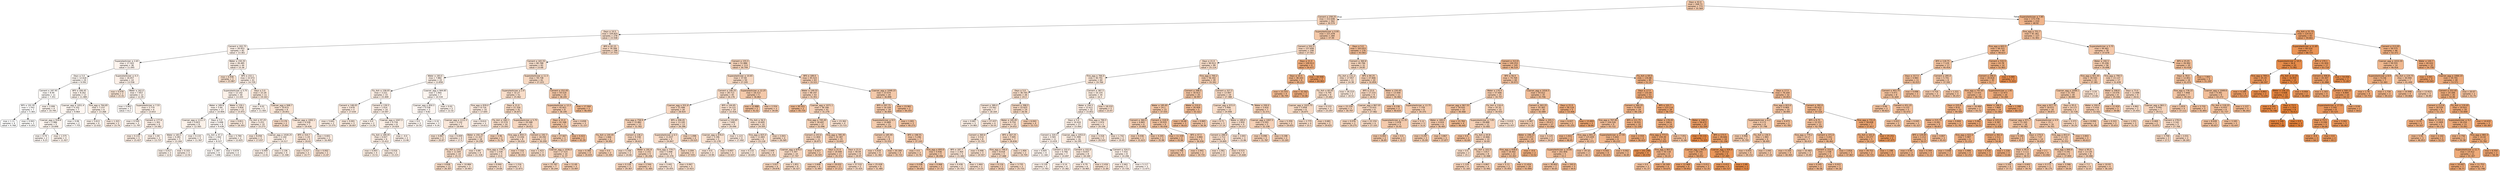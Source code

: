 digraph Tree {
node [shape=box, style="filled, rounded", color="black", fontname=helvetica] ;
edge [fontname=helvetica] ;
0 [label=<Days &le; 42.0<br/>mse = 268.73<br/>samples = 772<br/>value = 35.564>, fillcolor="#f4cbad"] ;
1 [label=<Cement &le; 258.25<br/>mse = 212.646<br/>samples = 562<br/>value = 30.574>, fillcolor="#f6d3ba"] ;
0 -> 1 [labeldistance=2.5, labelangle=45, headlabel="True"] ;
2 [label=<Days &le; 10.5<br/>mse = 104.825<br/>samples = 278<br/>value = 23.508>, fillcolor="#f8dfcd"] ;
1 -> 2 ;
3 [label=<Cement &le; 202.75<br/>mse = 26.953<br/>samples = 82<br/>value = 13.361>, fillcolor="#fcf0e8"] ;
2 -> 3 ;
4 [label=<Superplasticizer &le; 2.65<br/>mse = 17.503<br/>samples = 38<br/>value = 11.045>, fillcolor="#fdf4ee"] ;
3 -> 4 ;
5 [label=<Days &le; 5.0<br/>mse = 12.618<br/>samples = 24<br/>value = 9.592>, fillcolor="#fdf7f2"] ;
4 -> 5 ;
6 [label=<Cement &le; 187.95<br/>mse = 8.49<br/>samples = 11<br/>value = 7.351>, fillcolor="#fefbf8"] ;
5 -> 6 ;
7 [label=<BFS &le; 191.95<br/>mse = 1.543<br/>samples = 7<br/>value = 5.383>, fillcolor="#fffefd"] ;
6 -> 7 ;
8 [label=<mse = 1.11<br/>samples = 4<br/>value = 4.768>, fillcolor="#ffffff"] ;
7 -> 8 ;
9 [label=<mse = 0.943<br/>samples = 3<br/>value = 6.203>, fillcolor="#fefdfb"] ;
7 -> 9 ;
10 [label=<mse = 2.006<br/>samples = 4<br/>value = 10.795>, fillcolor="#fdf5ef"] ;
6 -> 10 ;
11 [label=<BFS &le; 206.45<br/>mse = 8.262<br/>samples = 13<br/>value = 11.489>, fillcolor="#fdf4ed"] ;
5 -> 11 ;
12 [label=<Coarser_agg &le; 1051.4<br/>mse = 4.102<br/>samples = 7<br/>value = 9.964>, fillcolor="#fdf6f1"] ;
11 -> 12 ;
13 [label=<Coarser_agg &le; 918.6<br/>mse = 2.986<br/>samples = 5<br/>value = 10.848>, fillcolor="#fdf5ef"] ;
12 -> 13 ;
14 [label=<mse = 0.74<br/>samples = 2<br/>value = 9.23>, fillcolor="#fdf7f3"] ;
13 -> 14 ;
15 [label=<mse = 1.575<br/>samples = 3<br/>value = 11.927>, fillcolor="#fdf3ec"] ;
13 -> 15 ;
16 [label=<mse = 0.06<br/>samples = 2<br/>value = 7.755>, fillcolor="#fefaf7"] ;
12 -> 16 ;
17 [label=<Fine_agg &le; 764.85<br/>mse = 7.237<br/>samples = 6<br/>value = 13.268>, fillcolor="#fcf1e8"] ;
11 -> 17 ;
18 [label=<mse = 5.613<br/>samples = 4<br/>value = 12.032>, fillcolor="#fcf3ec"] ;
17 -> 18 ;
19 [label=<mse = 1.323<br/>samples = 2<br/>value = 15.74>, fillcolor="#fbece2"] ;
17 -> 19 ;
20 [label=<Superplasticizer &le; 4.3<br/>mse = 16.057<br/>samples = 14<br/>value = 13.536>, fillcolor="#fcf0e8"] ;
4 -> 20 ;
21 [label=<mse = 0.078<br/>samples = 2<br/>value = 21.01>, fillcolor="#f9e4d4"] ;
20 -> 21 ;
22 [label=<Water &le; 162.0<br/>mse = 7.857<br/>samples = 12<br/>value = 12.29>, fillcolor="#fcf2eb"] ;
20 -> 22 ;
23 [label=<mse = 0.802<br/>samples = 3<br/>value = 8.2>, fillcolor="#fef9f6"] ;
22 -> 23 ;
24 [label=<Superplasticizer &le; 7.55<br/>mse = 2.774<br/>samples = 9<br/>value = 13.653>, fillcolor="#fcf0e7"] ;
22 -> 24 ;
25 [label=<mse = 0.549<br/>samples = 3<br/>value = 11.797>, fillcolor="#fdf3ec"] ;
24 -> 25 ;
26 [label=<Cement &le; 177.6<br/>mse = 1.301<br/>samples = 6<br/>value = 14.582>, fillcolor="#fceee5"] ;
24 -> 26 ;
27 [label=<mse = 0.133<br/>samples = 3<br/>value = 15.427>, fillcolor="#fbede3"] ;
26 -> 27 ;
28 [label=<mse = 1.04<br/>samples = 3<br/>value = 13.737>, fillcolor="#fcf0e7"] ;
26 -> 28 ;
29 [label=<Water &le; 150.35<br/>mse = 26.485<br/>samples = 44<br/>value = 15.36>, fillcolor="#fbede3"] ;
3 -> 29 ;
30 [label=<mse = 6.936<br/>samples = 3<br/>value = 23.987>, fillcolor="#f8dfcc"] ;
29 -> 30 ;
31 [label=<BFS &le; 152.1<br/>mse = 22.072<br/>samples = 41<br/>value = 14.729>, fillcolor="#fceee5"] ;
29 -> 31 ;
32 [label=<Superplasticizer &le; 5.75<br/>mse = 12.142<br/>samples = 30<br/>value = 13.103>, fillcolor="#fcf1e9"] ;
31 -> 32 ;
33 [label=<Water &le; 189.6<br/>mse = 5.84<br/>samples = 17<br/>value = 10.909>, fillcolor="#fdf5ef"] ;
32 -> 33 ;
34 [label=<Coarser_agg &le; 1111.3<br/>mse = 0.823<br/>samples = 8<br/>value = 12.565>, fillcolor="#fcf2ea"] ;
33 -> 34 ;
35 [label=<Water &le; 183.5<br/>mse = 0.281<br/>samples = 5<br/>value = 13.164>, fillcolor="#fcf1e9"] ;
34 -> 35 ;
36 [label=<mse = 0.017<br/>samples = 2<br/>value = 12.6>, fillcolor="#fcf2ea"] ;
35 -> 36 ;
37 [label=<mse = 0.103<br/>samples = 3<br/>value = 13.54>, fillcolor="#fcf0e8"] ;
35 -> 37 ;
38 [label=<mse = 0.133<br/>samples = 3<br/>value = 11.567>, fillcolor="#fdf4ed"] ;
34 -> 38 ;
39 [label=<Days &le; 5.0<br/>mse = 5.698<br/>samples = 9<br/>value = 9.438>, fillcolor="#fdf7f3"] ;
33 -> 39 ;
40 [label=<Fly_Ash &le; 47.3<br/>mse = 1.942<br/>samples = 7<br/>value = 8.527>, fillcolor="#fef9f5"] ;
39 -> 40 ;
41 [label=<mse = 1.287<br/>samples = 4<br/>value = 7.698>, fillcolor="#fefaf7"] ;
40 -> 41 ;
42 [label=<mse = 0.674<br/>samples = 3<br/>value = 9.633>, fillcolor="#fdf7f2"] ;
40 -> 42 ;
43 [label=<mse = 5.784<br/>samples = 2<br/>value = 12.625>, fillcolor="#fcf2ea"] ;
39 -> 43 ;
44 [label=<Water &le; 159.1<br/>mse = 5.856<br/>samples = 13<br/>value = 15.972>, fillcolor="#fbece1"] ;
32 -> 44 ;
45 [label=<mse = 0.811<br/>samples = 3<br/>value = 18.303>, fillcolor="#fae8db"] ;
44 -> 45 ;
46 [label=<Fly_Ash &le; 97.25<br/>mse = 5.251<br/>samples = 10<br/>value = 15.273>, fillcolor="#fbede3"] ;
44 -> 46 ;
47 [label=<mse = 8.058<br/>samples = 3<br/>value = 17.037>, fillcolor="#fbeade"] ;
46 -> 47 ;
48 [label=<Coarser_agg &le; 1028.25<br/>mse = 2.144<br/>samples = 7<br/>value = 14.517>, fillcolor="#fcefe5"] ;
46 -> 48 ;
49 [label=<mse = 0.009<br/>samples = 3<br/>value = 13.41>, fillcolor="#fcf0e8"] ;
48 -> 49 ;
50 [label=<mse = 2.136<br/>samples = 4<br/>value = 15.348>, fillcolor="#fbede3"] ;
48 -> 50 ;
51 [label=<Days &le; 5.0<br/>mse = 22.29<br/>samples = 11<br/>value = 19.163>, fillcolor="#fae7d9"] ;
31 -> 51 ;
52 [label=<mse = 4.02<br/>samples = 2<br/>value = 11.565>, fillcolor="#fdf4ed"] ;
51 -> 52 ;
53 [label=<Coarser_agg &le; 948.7<br/>mse = 10.672<br/>samples = 9<br/>value = 20.851>, fillcolor="#f9e4d4"] ;
51 -> 53 ;
54 [label=<mse = 0.176<br/>samples = 2<br/>value = 25.84>, fillcolor="#f8dbc7"] ;
53 -> 54 ;
55 [label=<Coarser_agg &le; 1002.1<br/>mse = 4.528<br/>samples = 7<br/>value = 19.426>, fillcolor="#fae6d8"] ;
53 -> 55 ;
56 [label=<BFS &le; 310.7<br/>mse = 1.19<br/>samples = 5<br/>value = 20.61>, fillcolor="#f9e4d5"] ;
55 -> 56 ;
57 [label=<mse = 0.217<br/>samples = 3<br/>value = 19.77>, fillcolor="#fae6d7"] ;
56 -> 57 ;
58 [label=<mse = 0.002<br/>samples = 2<br/>value = 21.87>, fillcolor="#f9e2d2"] ;
56 -> 58 ;
59 [label=<mse = 0.601<br/>samples = 2<br/>value = 16.465>, fillcolor="#fbebe0"] ;
55 -> 59 ;
60 [label=<BFS &le; 42.15<br/>mse = 76.306<br/>samples = 196<br/>value = 27.753>, fillcolor="#f7d8c2"] ;
2 -> 60 ;
61 [label=<Cement &le; 165.55<br/>mse = 80.788<br/>samples = 83<br/>value = 23.68>, fillcolor="#f8dfcd"] ;
60 -> 61 ;
62 [label=<Water &le; 183.0<br/>mse = 7.882<br/>samples = 22<br/>value = 13.858>, fillcolor="#fcf0e7"] ;
61 -> 62 ;
63 [label=<Fly_Ash &le; 158.05<br/>mse = 3.221<br/>samples = 15<br/>value = 15.409>, fillcolor="#fbede3"] ;
62 -> 63 ;
64 [label=<Cement &le; 148.05<br/>mse = 3.676<br/>samples = 5<br/>value = 17.034>, fillcolor="#fbeade"] ;
63 -> 64 ;
65 [label=<mse = 5.641<br/>samples = 2<br/>value = 15.575>, fillcolor="#fbede2"] ;
64 -> 65 ;
66 [label=<mse = 0.001<br/>samples = 3<br/>value = 18.007>, fillcolor="#fae9dc"] ;
64 -> 66 ;
67 [label=<Cement &le; 139.5<br/>mse = 1.014<br/>samples = 10<br/>value = 14.597>, fillcolor="#fceee5"] ;
63 -> 67 ;
68 [label=<mse = 0.0<br/>samples = 2<br/>value = 13.29>, fillcolor="#fcf1e8"] ;
67 -> 68 ;
69 [label=<Coarser_agg &le; 1047.5<br/>mse = 0.734<br/>samples = 8<br/>value = 14.924>, fillcolor="#fbeee4"] ;
67 -> 69 ;
70 [label=<Fly_Ash &le; 189.45<br/>mse = 0.027<br/>samples = 6<br/>value = 15.412>, fillcolor="#fbede3"] ;
69 -> 70 ;
71 [label=<mse = 0.003<br/>samples = 4<br/>value = 15.51>, fillcolor="#fbede2"] ;
70 -> 71 ;
72 [label=<mse = 0.016<br/>samples = 2<br/>value = 15.215>, fillcolor="#fbede3"] ;
70 -> 72 ;
73 [label=<mse = -0.0<br/>samples = 2<br/>value = 13.46>, fillcolor="#fcf0e8"] ;
69 -> 73 ;
74 [label=<Coarser_agg &le; 944.85<br/>mse = 1.665<br/>samples = 7<br/>value = 10.534>, fillcolor="#fdf5f0"] ;
62 -> 74 ;
75 [label=<Coarser_agg &le; 850.5<br/>mse = 0.538<br/>samples = 5<br/>value = 9.82>, fillcolor="#fdf6f2"] ;
74 -> 75 ;
76 [label=<mse = 0.0<br/>samples = 2<br/>value = 10.54>, fillcolor="#fdf5f0"] ;
75 -> 76 ;
77 [label=<mse = 0.32<br/>samples = 3<br/>value = 9.34>, fillcolor="#fdf7f3"] ;
75 -> 77 ;
78 [label=<mse = 0.02<br/>samples = 2<br/>value = 12.32>, fillcolor="#fcf2eb"] ;
74 -> 78 ;
79 [label=<Superplasticizer &le; 11.5<br/>mse = 59.738<br/>samples = 61<br/>value = 27.223>, fillcolor="#f7d9c3"] ;
61 -> 79 ;
80 [label=<Superplasticizer &le; 2.9<br/>mse = 32.27<br/>samples = 51<br/>value = 25.062>, fillcolor="#f8ddc9"] ;
79 -> 80 ;
81 [label=<Fine_agg &le; 839.0<br/>mse = 8.716<br/>samples = 10<br/>value = 17.645>, fillcolor="#fbe9dd"] ;
80 -> 81 ;
82 [label=<Coarser_agg &le; 1112.3<br/>mse = 3.132<br/>samples = 7<br/>value = 18.944>, fillcolor="#fae7d9"] ;
81 -> 82 ;
83 [label=<mse = 0.807<br/>samples = 3<br/>value = 20.87>, fillcolor="#f9e4d4"] ;
82 -> 83 ;
84 [label=<mse = 0.009<br/>samples = 4<br/>value = 17.5>, fillcolor="#fbe9dd"] ;
82 -> 84 ;
85 [label=<mse = 8.614<br/>samples = 3<br/>value = 14.613>, fillcolor="#fceee5"] ;
81 -> 85 ;
86 [label=<Days &le; 21.0<br/>mse = 21.326<br/>samples = 41<br/>value = 26.871>, fillcolor="#f7dac4"] ;
80 -> 86 ;
87 [label=<Fly_Ash &le; 168.1<br/>mse = 15.574<br/>samples = 20<br/>value = 25.043>, fillcolor="#f8ddc9"] ;
86 -> 87 ;
88 [label=<Water &le; 192.35<br/>mse = 11.327<br/>samples = 18<br/>value = 24.298>, fillcolor="#f8decb"] ;
87 -> 88 ;
89 [label=<Fly_Ash &le; 125.0<br/>mse = 11.045<br/>samples = 14<br/>value = 25.15>, fillcolor="#f8ddc9"] ;
88 -> 89 ;
90 [label=<mse = 4.838<br/>samples = 11<br/>value = 26.307>, fillcolor="#f7dbc6"] ;
89 -> 90 ;
91 [label=<mse = 10.884<br/>samples = 3<br/>value = 20.907>, fillcolor="#f9e4d4"] ;
89 -> 91 ;
92 [label=<mse = 0.89<br/>samples = 4<br/>value = 21.318>, fillcolor="#f9e3d3"] ;
88 -> 92 ;
93 [label=<mse = 3.96<br/>samples = 2<br/>value = 31.74>, fillcolor="#f6d1b7"] ;
87 -> 93 ;
94 [label=<Superplasticizer &le; 5.75<br/>mse = 20.588<br/>samples = 21<br/>value = 28.612>, fillcolor="#f7d7c0"] ;
86 -> 94 ;
95 [label=<Fine_agg &le; 854.3<br/>mse = 13.436<br/>samples = 8<br/>value = 26.016>, fillcolor="#f8dbc7"] ;
94 -> 95 ;
96 [label=<Fine_agg &le; 779.7<br/>mse = 1.539<br/>samples = 5<br/>value = 23.6>, fillcolor="#f8dfcd"] ;
95 -> 96 ;
97 [label=<mse = 0.044<br/>samples = 2<br/>value = 24.69>, fillcolor="#f8ddca"] ;
96 -> 97 ;
98 [label=<mse = 1.216<br/>samples = 3<br/>value = 22.873>, fillcolor="#f9e0cf"] ;
96 -> 98 ;
99 [label=<mse = 7.316<br/>samples = 3<br/>value = 30.043>, fillcolor="#f6d4bc"] ;
95 -> 99 ;
100 [label=<Cement &le; 192.7<br/>mse = 18.292<br/>samples = 13<br/>value = 30.209>, fillcolor="#f6d4bb"] ;
94 -> 100 ;
101 [label=<mse = 1.423<br/>samples = 3<br/>value = 26.34>, fillcolor="#f7dbc6"] ;
100 -> 101 ;
102 [label=<Coarser_agg &le; 1036.0<br/>mse = 17.515<br/>samples = 10<br/>value = 31.37>, fillcolor="#f6d2b8"] ;
100 -> 102 ;
103 [label=<mse = 15.787<br/>samples = 7<br/>value = 30.244>, fillcolor="#f6d4bb"] ;
102 -> 103 ;
104 [label=<mse = 11.69<br/>samples = 3<br/>value = 33.997>, fillcolor="#f5ceb1"] ;
102 -> 104 ;
105 [label=<Cement &le; 252.05<br/>mse = 54.519<br/>samples = 10<br/>value = 38.245>, fillcolor="#f3c6a6"] ;
79 -> 105 ;
106 [label=<Superplasticizer &le; 12.2<br/>mse = 42.821<br/>samples = 8<br/>value = 36.195>, fillcolor="#f4caac"] ;
105 -> 106 ;
107 [label=<Days &le; 21.0<br/>mse = 41.348<br/>samples = 5<br/>value = 39.218>, fillcolor="#f3c5a3"] ;
106 -> 107 ;
108 [label=<mse = 27.667<br/>samples = 3<br/>value = 35.17>, fillcolor="#f4ccae"] ;
107 -> 108 ;
109 [label=<mse = 0.423<br/>samples = 2<br/>value = 45.29>, fillcolor="#f1ba93"] ;
107 -> 109 ;
110 [label=<mse = 4.658<br/>samples = 3<br/>value = 31.157>, fillcolor="#f6d2b9"] ;
106 -> 110 ;
111 [label=<mse = 17.264<br/>samples = 2<br/>value = 46.445>, fillcolor="#f0b990"] ;
105 -> 111 ;
112 [label=<Cement &le; 155.5<br/>mse = 51.886<br/>samples = 113<br/>value = 30.744>, fillcolor="#f6d3ba"] ;
60 -> 112 ;
113 [label=<Superplasticizer &le; 10.65<br/>mse = 37.94<br/>samples = 50<br/>value = 27.245>, fillcolor="#f7d9c3"] ;
112 -> 113 ;
114 [label=<Cement &le; 146.25<br/>mse = 28.713<br/>samples = 45<br/>value = 26.176>, fillcolor="#f8dbc6"] ;
113 -> 114 ;
115 [label=<Coarser_agg &le; 931.8<br/>mse = 21.496<br/>samples = 26<br/>value = 28.924>, fillcolor="#f7d6bf"] ;
114 -> 115 ;
116 [label=<Fine_agg &le; 758.9<br/>mse = 15.882<br/>samples = 13<br/>value = 31.562>, fillcolor="#f6d2b8"] ;
115 -> 116 ;
117 [label=<Fly_Ash &le; 144.45<br/>mse = 1.666<br/>samples = 6<br/>value = 34.992>, fillcolor="#f4ccaf"] ;
116 -> 117 ;
118 [label=<mse = 0.366<br/>samples = 4<br/>value = 35.835>, fillcolor="#f4caac"] ;
117 -> 118 ;
119 [label=<mse = 0.0<br/>samples = 2<br/>value = 33.305>, fillcolor="#f5cfb3"] ;
117 -> 119 ;
120 [label=<Cement &le; 136.2<br/>mse = 9.338<br/>samples = 7<br/>value = 28.621>, fillcolor="#f7d7c0"] ;
116 -> 120 ;
121 [label=<mse = 5.336<br/>samples = 2<br/>value = 24.66>, fillcolor="#f8ddca"] ;
120 -> 121 ;
122 [label=<Water &le; 191.8<br/>mse = 2.151<br/>samples = 5<br/>value = 30.206>, fillcolor="#f6d4bb"] ;
120 -> 122 ;
123 [label=<mse = 0.128<br/>samples = 3<br/>value = 29.367>, fillcolor="#f6d5be"] ;
122 -> 123 ;
124 [label=<mse = 2.544<br/>samples = 2<br/>value = 31.465>, fillcolor="#f6d2b8"] ;
122 -> 124 ;
125 [label=<BFS &le; 206.45<br/>mse = 13.195<br/>samples = 13<br/>value = 26.286>, fillcolor="#f7dbc6"] ;
115 -> 125 ;
126 [label=<Superplasticizer &le; 6.5<br/>mse = 11.837<br/>samples = 9<br/>value = 24.847>, fillcolor="#f8ddca"] ;
125 -> 126 ;
127 [label=<Fine_agg &le; 779.7<br/>mse = 5.008<br/>samples = 5<br/>value = 22.376>, fillcolor="#f9e1d0"] ;
126 -> 127 ;
128 [label=<mse = 3.441<br/>samples = 2<br/>value = 20.055>, fillcolor="#fae5d6"] ;
127 -> 128 ;
129 [label=<mse = 0.067<br/>samples = 3<br/>value = 23.923>, fillcolor="#f8dfcc"] ;
127 -> 129 ;
130 [label=<mse = 3.204<br/>samples = 4<br/>value = 27.935>, fillcolor="#f7d8c1"] ;
126 -> 130 ;
131 [label=<mse = 1.098<br/>samples = 4<br/>value = 29.525>, fillcolor="#f6d5bd"] ;
125 -> 131 ;
132 [label=<BFS &le; 144.85<br/>mse = 14.121<br/>samples = 19<br/>value = 22.416>, fillcolor="#f9e1d0"] ;
114 -> 132 ;
133 [label=<Cement &le; 150.85<br/>mse = 7.695<br/>samples = 9<br/>value = 20.096>, fillcolor="#fae5d6"] ;
132 -> 133 ;
134 [label=<Coarser_agg &le; 876.0<br/>mse = 3.196<br/>samples = 5<br/>value = 22.178>, fillcolor="#f9e2d1"] ;
133 -> 134 ;
135 [label=<mse = 0.0<br/>samples = 2<br/>value = 19.99>, fillcolor="#fae5d7"] ;
134 -> 135 ;
136 [label=<mse = 0.007<br/>samples = 3<br/>value = 23.637>, fillcolor="#f8dfcd"] ;
134 -> 136 ;
137 [label=<mse = 1.123<br/>samples = 4<br/>value = 17.492>, fillcolor="#fbe9dd"] ;
133 -> 137 ;
138 [label=<Fly_Ash &le; 56.5<br/>mse = 10.695<br/>samples = 10<br/>value = 24.505>, fillcolor="#f8decb"] ;
132 -> 138 ;
139 [label=<Fine_agg &le; 825.0<br/>mse = 11.683<br/>samples = 6<br/>value = 23.118>, fillcolor="#f9e0ce"] ;
138 -> 139 ;
140 [label=<mse = 0.133<br/>samples = 2<br/>value = 18.645>, fillcolor="#fae8da"] ;
139 -> 140 ;
141 [label=<mse = 2.449<br/>samples = 4<br/>value = 25.355>, fillcolor="#f8dcc8"] ;
139 -> 141 ;
142 [label=<mse = 2.003<br/>samples = 4<br/>value = 26.585>, fillcolor="#f7dac5"] ;
138 -> 142 ;
143 [label=<Superplasticizer &le; 12.25<br/>mse = 18.213<br/>samples = 5<br/>value = 36.862>, fillcolor="#f4c9aa"] ;
113 -> 143 ;
144 [label=<mse = 12.888<br/>samples = 2<br/>value = 41.02>, fillcolor="#f2c29f"] ;
143 -> 144 ;
145 [label=<mse = 2.554<br/>samples = 3<br/>value = 34.09>, fillcolor="#f5cdb1"] ;
143 -> 145 ;
146 [label=<BFS &le; 189.0<br/>mse = 45.523<br/>samples = 63<br/>value = 33.521>, fillcolor="#f5ceb3"] ;
112 -> 146 ;
147 [label=<Water &le; 149.55<br/>mse = 48.197<br/>samples = 43<br/>value = 31.951>, fillcolor="#f6d1b7"] ;
146 -> 147 ;
148 [label=<mse = 95.551<br/>samples = 2<br/>value = 45.735>, fillcolor="#f1ba92"] ;
147 -> 148 ;
149 [label=<Coarser_agg &le; 1071.1<br/>mse = 36.166<br/>samples = 41<br/>value = 31.279>, fillcolor="#f6d2b9"] ;
147 -> 149 ;
150 [label=<Fine_agg &le; 745.45<br/>mse = 30.697<br/>samples = 37<br/>value = 32.096>, fillcolor="#f5d1b6"] ;
149 -> 150 ;
151 [label=<Cement &le; 243.6<br/>mse = 11.804<br/>samples = 12<br/>value = 28.873>, fillcolor="#f7d6bf"] ;
150 -> 151 ;
152 [label=<Coarser_agg &le; 876.0<br/>mse = 5.347<br/>samples = 10<br/>value = 27.747>, fillcolor="#f7d8c2"] ;
151 -> 152 ;
153 [label=<mse = 3.027<br/>samples = 4<br/>value = 29.878>, fillcolor="#f6d5bc"] ;
152 -> 153 ;
154 [label=<mse = 1.851<br/>samples = 6<br/>value = 26.327>, fillcolor="#f7dbc6"] ;
152 -> 154 ;
155 [label=<mse = 6.027<br/>samples = 2<br/>value = 34.505>, fillcolor="#f5cdb0"] ;
151 -> 155 ;
156 [label=<Fine_agg &le; 785.45<br/>mse = 32.387<br/>samples = 25<br/>value = 33.643>, fillcolor="#f5ceb2"] ;
150 -> 156 ;
157 [label=<Days &le; 21.0<br/>mse = 19.449<br/>samples = 17<br/>value = 35.372>, fillcolor="#f4cbae"] ;
156 -> 157 ;
158 [label=<mse = 2.608<br/>samples = 6<br/>value = 31.997>, fillcolor="#f6d1b7"] ;
157 -> 158 ;
159 [label=<mse = 19.032<br/>samples = 11<br/>value = 37.213>, fillcolor="#f4c8a9"] ;
157 -> 159 ;
160 [label=<Days &le; 21.0<br/>mse = 40.04<br/>samples = 8<br/>value = 29.97>, fillcolor="#f6d4bc"] ;
156 -> 160 ;
161 [label=<mse = 57.532<br/>samples = 2<br/>value = 25.425>, fillcolor="#f8dcc8"] ;
160 -> 161 ;
162 [label=<mse = 25.028<br/>samples = 6<br/>value = 31.485>, fillcolor="#f6d2b8"] ;
160 -> 162 ;
163 [label=<mse = 23.362<br/>samples = 4<br/>value = 23.715>, fillcolor="#f8dfcd"] ;
149 -> 163 ;
164 [label=<Coarser_agg &le; 1049.15<br/>mse = 23.074<br/>samples = 20<br/>value = 36.898>, fillcolor="#f4c9aa"] ;
146 -> 164 ;
165 [label=<BFS &le; 297.75<br/>mse = 16.109<br/>samples = 18<br/>value = 36.069>, fillcolor="#f4caac"] ;
164 -> 165 ;
166 [label=<Superplasticizer &le; 9.5<br/>mse = 14.889<br/>samples = 15<br/>value = 35.228>, fillcolor="#f4ccae"] ;
165 -> 166 ;
167 [label=<Cement &le; 185.95<br/>mse = 17.31<br/>samples = 8<br/>value = 33.552>, fillcolor="#f5ceb3"] ;
166 -> 167 ;
168 [label=<mse = 5.018<br/>samples = 4<br/>value = 31.382>, fillcolor="#f6d2b8"] ;
167 -> 168 ;
169 [label=<mse = 20.184<br/>samples = 4<br/>value = 35.722>, fillcolor="#f4cbad"] ;
167 -> 169 ;
170 [label=<BFS &le; 198.55<br/>mse = 5.246<br/>samples = 7<br/>value = 37.143>, fillcolor="#f4c8a9"] ;
166 -> 170 ;
171 [label=<mse = 0.0<br/>samples = 2<br/>value = 33.76>, fillcolor="#f5ceb2"] ;
170 -> 171 ;
172 [label=<Fine_agg &le; 693.0<br/>mse = 0.936<br/>samples = 5<br/>value = 38.496>, fillcolor="#f3c6a5"] ;
170 -> 172 ;
173 [label=<mse = 0.038<br/>samples = 2<br/>value = 39.645>, fillcolor="#f3c4a2"] ;
172 -> 173 ;
174 [label=<mse = 0.068<br/>samples = 3<br/>value = 37.73>, fillcolor="#f4c7a7"] ;
172 -> 174 ;
175 [label=<mse = 1.001<br/>samples = 3<br/>value = 40.273>, fillcolor="#f3c3a1"] ;
165 -> 175 ;
176 [label=<mse = 23.961<br/>samples = 2<br/>value = 44.355>, fillcolor="#f1bc96"] ;
164 -> 176 ;
177 [label=<Superplasticizer &le; 0.95<br/>mse = 221.478<br/>samples = 284<br/>value = 37.49>, fillcolor="#f4c8a8"] ;
1 -> 177 ;
178 [label=<Cement &le; 502.5<br/>mse = 157.606<br/>samples = 108<br/>value = 27.561>, fillcolor="#f7d8c2"] ;
177 -> 178 ;
179 [label=<Days &le; 21.0<br/>mse = 90.913<br/>samples = 99<br/>value = 25.114>, fillcolor="#f8ddc9"] ;
178 -> 179 ;
180 [label=<Fine_agg &le; 766.0<br/>mse = 40.791<br/>samples = 60<br/>value = 19.766>, fillcolor="#fae6d7"] ;
179 -> 180 ;
181 [label=<Days &le; 5.0<br/>mse = 36.745<br/>samples = 26<br/>value = 24.3>, fillcolor="#f8decb"] ;
180 -> 181 ;
182 [label=<Cement &le; 389.0<br/>mse = 23.561<br/>samples = 7<br/>value = 18.164>, fillcolor="#fae8db"] ;
181 -> 182 ;
183 [label=<mse = 0.687<br/>samples = 3<br/>value = 14.983>, fillcolor="#fbeee4"] ;
182 -> 183 ;
184 [label=<mse = 27.437<br/>samples = 4<br/>value = 20.55>, fillcolor="#f9e4d5"] ;
182 -> 184 ;
185 [label=<Cement &le; 398.5<br/>mse = 22.625<br/>samples = 19<br/>value = 26.56>, fillcolor="#f7dac5"] ;
181 -> 185 ;
186 [label=<Water &le; 185.85<br/>mse = 9.754<br/>samples = 15<br/>value = 24.652>, fillcolor="#f8ddca"] ;
185 -> 186 ;
187 [label=<Cement &le; 360.6<br/>mse = 3.514<br/>samples = 8<br/>value = 22.741>, fillcolor="#f9e1cf"] ;
186 -> 187 ;
188 [label=<BFS &le; 187.7<br/>mse = 2.364<br/>samples = 5<br/>value = 21.682>, fillcolor="#f9e2d2"] ;
187 -> 188 ;
189 [label=<mse = 0.436<br/>samples = 3<br/>value = 20.703>, fillcolor="#f9e4d5"] ;
188 -> 189 ;
190 [label=<mse = 1.664<br/>samples = 2<br/>value = 23.15>, fillcolor="#f9e0ce"] ;
188 -> 190 ;
191 [label=<mse = 0.446<br/>samples = 3<br/>value = 24.507>, fillcolor="#f8decb"] ;
187 -> 191 ;
192 [label=<BFS &le; 167.25<br/>mse = 7.945<br/>samples = 7<br/>value = 26.836>, fillcolor="#f7dac4"] ;
186 -> 192 ;
193 [label=<Fine_agg &le; 746.0<br/>mse = 8.018<br/>samples = 5<br/>value = 27.688>, fillcolor="#f7d8c2"] ;
192 -> 193 ;
194 [label=<mse = 0.116<br/>samples = 2<br/>value = 30.62>, fillcolor="#f6d3ba"] ;
193 -> 194 ;
195 [label=<mse = 3.735<br/>samples = 3<br/>value = 25.733>, fillcolor="#f8dcc7"] ;
193 -> 195 ;
196 [label=<mse = 1.404<br/>samples = 2<br/>value = 24.705>, fillcolor="#f8ddca"] ;
192 -> 196 ;
197 [label=<mse = 6.042<br/>samples = 4<br/>value = 33.715>, fillcolor="#f5ceb2"] ;
185 -> 197 ;
198 [label=<Cement &le; 387.5<br/>mse = 16.155<br/>samples = 34<br/>value = 16.3>, fillcolor="#fbece0"] ;
180 -> 198 ;
199 [label=<Water &le; 194.5<br/>mse = 12.611<br/>samples = 32<br/>value = 15.852>, fillcolor="#fbece2"] ;
198 -> 199 ;
200 [label=<Days &le; 5.0<br/>mse = 10.424<br/>samples = 27<br/>value = 15.064>, fillcolor="#fbeee4"] ;
199 -> 200 ;
201 [label=<Cement &le; 320.5<br/>mse = 3.565<br/>samples = 11<br/>value = 13.419>, fillcolor="#fcf0e8"] ;
200 -> 201 ;
202 [label=<mse = 0.605<br/>samples = 4<br/>value = 11.182>, fillcolor="#fdf4ee"] ;
201 -> 202 ;
203 [label=<Cement &le; 332.0<br/>mse = 0.766<br/>samples = 7<br/>value = 14.697>, fillcolor="#fceee5"] ;
201 -> 203 ;
204 [label=<mse = 0.139<br/>samples = 3<br/>value = 13.783>, fillcolor="#fcf0e7"] ;
203 -> 204 ;
205 [label=<mse = 0.14<br/>samples = 4<br/>value = 15.382>, fillcolor="#fbede3"] ;
203 -> 205 ;
206 [label=<Coarser_agg &le; 1053.0<br/>mse = 11.999<br/>samples = 16<br/>value = 16.195>, fillcolor="#fbece1"] ;
200 -> 206 ;
207 [label=<Cement &le; 332.0<br/>mse = 8.657<br/>samples = 8<br/>value = 18.184>, fillcolor="#fae8db"] ;
206 -> 207 ;
208 [label=<mse = 4.79<br/>samples = 6<br/>value = 16.965>, fillcolor="#fbeadf"] ;
207 -> 208 ;
209 [label=<mse = 2.434<br/>samples = 2<br/>value = 21.84>, fillcolor="#f9e2d2"] ;
207 -> 209 ;
210 [label=<Cement &le; 324.5<br/>mse = 7.432<br/>samples = 8<br/>value = 14.206>, fillcolor="#fcefe6"] ;
206 -> 210 ;
211 [label=<mse = 2.661<br/>samples = 5<br/>value = 15.726>, fillcolor="#fbece2"] ;
210 -> 211 ;
212 [label=<mse = 5.117<br/>samples = 3<br/>value = 11.673>, fillcolor="#fdf3ed"] ;
210 -> 212 ;
213 [label=<Fine_agg &le; 790.5<br/>mse = 2.974<br/>samples = 5<br/>value = 20.106>, fillcolor="#fae5d6"] ;
199 -> 213 ;
214 [label=<mse = 3.318<br/>samples = 3<br/>value = 20.543>, fillcolor="#f9e4d5"] ;
213 -> 214 ;
215 [label=<mse = 1.742<br/>samples = 2<br/>value = 19.45>, fillcolor="#fae6d8"] ;
213 -> 215 ;
216 [label=<mse = 18.233<br/>samples = 2<br/>value = 23.47>, fillcolor="#f8dfcd"] ;
198 -> 216 ;
217 [label=<Fine_agg &le; 760.2<br/>mse = 56.342<br/>samples = 39<br/>value = 33.341>, fillcolor="#f5cfb3"] ;
179 -> 217 ;
218 [label=<Cement &le; 398.5<br/>mse = 30.913<br/>samples = 20<br/>value = 38.997>, fillcolor="#f3c5a4"] ;
217 -> 218 ;
219 [label=<Water &le; 185.85<br/>mse = 24.1<br/>samples = 15<br/>value = 37.555>, fillcolor="#f4c8a8"] ;
218 -> 219 ;
220 [label=<Cement &le; 360.5<br/>mse = 6.865<br/>samples = 6<br/>value = 33.802>, fillcolor="#f5ceb2"] ;
219 -> 220 ;
221 [label=<mse = 0.036<br/>samples = 3<br/>value = 31.623>, fillcolor="#f6d2b8"] ;
220 -> 221 ;
222 [label=<mse = 4.205<br/>samples = 3<br/>value = 35.98>, fillcolor="#f4caac"] ;
220 -> 222 ;
223 [label=<Cement &le; 318.9<br/>mse = 19.935<br/>samples = 9<br/>value = 40.058>, fillcolor="#f3c3a1"] ;
219 -> 223 ;
224 [label=<mse = 11.339<br/>samples = 4<br/>value = 43.96>, fillcolor="#f1bd97"] ;
223 -> 224 ;
225 [label=<BFS &le; 47.5<br/>mse = 4.884<br/>samples = 5<br/>value = 36.936>, fillcolor="#f4c9aa"] ;
223 -> 225 ;
226 [label=<mse = 0.796<br/>samples = 3<br/>value = 38.403>, fillcolor="#f3c6a6"] ;
225 -> 226 ;
227 [label=<mse = 2.941<br/>samples = 2<br/>value = 34.735>, fillcolor="#f5ccaf"] ;
225 -> 227 ;
228 [label=<Water &le; 210.0<br/>mse = 26.409<br/>samples = 5<br/>value = 43.322>, fillcolor="#f2be99"] ;
218 -> 228 ;
229 [label=<mse = 16.08<br/>samples = 3<br/>value = 46.63>, fillcolor="#f0b890"] ;
228 -> 229 ;
230 [label=<mse = 0.865<br/>samples = 2<br/>value = 38.36>, fillcolor="#f3c6a6"] ;
228 -> 230 ;
231 [label=<Cement &le; 327.5<br/>mse = 13.997<br/>samples = 19<br/>value = 27.388>, fillcolor="#f7d9c3"] ;
217 -> 231 ;
232 [label=<Coarser_agg &le; 972.0<br/>mse = 3.999<br/>samples = 12<br/>value = 24.948>, fillcolor="#f8ddc9"] ;
231 -> 232 ;
233 [label=<mse = 0.71<br/>samples = 3<br/>value = 27.14>, fillcolor="#f7d9c4"] ;
232 -> 233 ;
234 [label=<Water &le; 189.0<br/>mse = 2.959<br/>samples = 9<br/>value = 24.217>, fillcolor="#f8decb"] ;
232 -> 234 ;
235 [label=<Cement &le; 288.0<br/>mse = 1.712<br/>samples = 6<br/>value = 24.895>, fillcolor="#f8ddca"] ;
234 -> 235 ;
236 [label=<mse = 1.061<br/>samples = 2<br/>value = 23.47>, fillcolor="#f8dfcd"] ;
235 -> 236 ;
237 [label=<mse = 0.515<br/>samples = 4<br/>value = 25.608>, fillcolor="#f8dcc8"] ;
235 -> 237 ;
238 [label=<mse = 2.693<br/>samples = 3<br/>value = 22.86>, fillcolor="#f9e0cf"] ;
234 -> 238 ;
239 [label=<Water &le; 200.0<br/>mse = 3.424<br/>samples = 7<br/>value = 31.571>, fillcolor="#f6d2b8"] ;
231 -> 239 ;
240 [label=<Coarser_agg &le; 1007.5<br/>mse = 0.593<br/>samples = 5<br/>value = 32.338>, fillcolor="#f5d0b6"] ;
239 -> 240 ;
241 [label=<mse = 0.096<br/>samples = 3<br/>value = 31.787>, fillcolor="#f6d1b7"] ;
240 -> 241 ;
242 [label=<mse = 0.198<br/>samples = 2<br/>value = 33.165>, fillcolor="#f5cfb4"] ;
240 -> 242 ;
243 [label=<mse = 5.359<br/>samples = 2<br/>value = 29.655>, fillcolor="#f6d5bd"] ;
239 -> 243 ;
244 [label=<Days &le; 21.0<br/>mse = 100.913<br/>samples = 9<br/>value = 54.477>, fillcolor="#eeab7b"] ;
178 -> 244 ;
245 [label=<Days &le; 10.5<br/>mse = 38.103<br/>samples = 6<br/>value = 49.223>, fillcolor="#efb489"] ;
244 -> 245 ;
246 [label=<mse = 23.333<br/>samples = 4<br/>value = 46.795>, fillcolor="#f0b88f"] ;
245 -> 246 ;
247 [label=<mse = 32.262<br/>samples = 2<br/>value = 54.08>, fillcolor="#eeac7c"] ;
245 -> 247 ;
248 [label=<mse = 60.948<br/>samples = 3<br/>value = 64.983>, fillcolor="#ea995f"] ;
244 -> 248 ;
249 [label=<Days &le; 5.0<br/>mse = 163.053<br/>samples = 176<br/>value = 43.583>, fillcolor="#f1bd98"] ;
177 -> 249 ;
250 [label=<Cement &le; 360.8<br/>mse = 40.796<br/>samples = 31<br/>value = 29.85>, fillcolor="#f6d5bc"] ;
249 -> 250 ;
251 [label=<Fly_Ash &le; 131.2<br/>mse = 17.957<br/>samples = 11<br/>value = 24.38>, fillcolor="#f8decb"] ;
250 -> 251 ;
252 [label=<Fly_Ash &le; 60.05<br/>mse = 6.795<br/>samples = 9<br/>value = 25.682>, fillcolor="#f8dcc7"] ;
251 -> 252 ;
253 [label=<Coarser_agg &le; 1025.75<br/>mse = 5.858<br/>samples = 6<br/>value = 26.875>, fillcolor="#f7dac4"] ;
252 -> 253 ;
254 [label=<mse = 2.775<br/>samples = 4<br/>value = 25.5>, fillcolor="#f8dcc8"] ;
253 -> 254 ;
255 [label=<mse = 0.681<br/>samples = 2<br/>value = 29.625>, fillcolor="#f6d5bd"] ;
253 -> 255 ;
256 [label=<mse = 0.133<br/>samples = 3<br/>value = 23.297>, fillcolor="#f9e0ce"] ;
252 -> 256 ;
257 [label=<mse = 26.214<br/>samples = 2<br/>value = 18.52>, fillcolor="#fae8da"] ;
251 -> 257 ;
258 [label=<BFS &le; 94.25<br/>mse = 27.846<br/>samples = 20<br/>value = 32.859>, fillcolor="#f5d0b4"] ;
250 -> 258 ;
259 [label=<BFS &le; 23.0<br/>mse = 17.233<br/>samples = 9<br/>value = 28.92>, fillcolor="#f7d6bf"] ;
258 -> 259 ;
260 [label=<mse = 15.154<br/>samples = 3<br/>value = 30.797>, fillcolor="#f6d3ba"] ;
259 -> 260 ;
261 [label=<Coarser_agg &le; 867.05<br/>mse = 15.631<br/>samples = 6<br/>value = 27.982>, fillcolor="#f7d8c1"] ;
259 -> 261 ;
262 [label=<mse = 0.076<br/>samples = 2<br/>value = 29.275>, fillcolor="#f6d6be"] ;
261 -> 262 ;
263 [label=<mse = 22.154<br/>samples = 4<br/>value = 27.335>, fillcolor="#f7d9c3"] ;
261 -> 263 ;
264 [label=<Water &le; 150.45<br/>mse = 13.449<br/>samples = 11<br/>value = 36.082>, fillcolor="#f4caac"] ;
258 -> 264 ;
265 [label=<mse = 0.136<br/>samples = 3<br/>value = 40.633>, fillcolor="#f2c2a0"] ;
264 -> 265 ;
266 [label=<Superplasticizer &le; 13.75<br/>mse = 7.759<br/>samples = 8<br/>value = 34.375>, fillcolor="#f5cdb0"] ;
264 -> 266 ;
267 [label=<Superplasticizer &le; 11.35<br/>mse = 2.978<br/>samples = 5<br/>value = 35.92>, fillcolor="#f4caac"] ;
266 -> 267 ;
268 [label=<mse = 6.003<br/>samples = 2<br/>value = 36.85>, fillcolor="#f4c9aa"] ;
267 -> 268 ;
269 [label=<mse = 0.0<br/>samples = 3<br/>value = 35.3>, fillcolor="#f4cbae"] ;
267 -> 269 ;
270 [label=<mse = 5.12<br/>samples = 3<br/>value = 31.8>, fillcolor="#f6d1b7"] ;
266 -> 270 ;
271 [label=<Cement &le; 313.9<br/>mse = 140.253<br/>samples = 145<br/>value = 46.519>, fillcolor="#f0b890"] ;
249 -> 271 ;
272 [label=<BFS &le; 56.4<br/>mse = 74.769<br/>samples = 60<br/>value = 39.973>, fillcolor="#f3c3a1"] ;
271 -> 272 ;
273 [label=<Water &le; 176.4<br/>mse = 57.006<br/>samples = 25<br/>value = 34.747>, fillcolor="#f5ccaf"] ;
272 -> 273 ;
274 [label=<Coarser_agg &le; 967.55<br/>mse = 34.935<br/>samples = 10<br/>value = 40.468>, fillcolor="#f3c3a0"] ;
273 -> 274 ;
275 [label=<Water &le; 169.0<br/>mse = 4.024<br/>samples = 6<br/>value = 36.483>, fillcolor="#f4c9ab"] ;
274 -> 275 ;
276 [label=<mse = 0.297<br/>samples = 3<br/>value = 35.09>, fillcolor="#f4ccae"] ;
275 -> 276 ;
277 [label=<mse = 3.867<br/>samples = 3<br/>value = 37.877>, fillcolor="#f3c7a7"] ;
275 -> 277 ;
278 [label=<mse = 21.762<br/>samples = 4<br/>value = 46.445>, fillcolor="#f0b990"] ;
274 -> 278 ;
279 [label=<Fly_Ash &le; 116.4<br/>mse = 35.35<br/>samples = 15<br/>value = 30.933>, fillcolor="#f6d3b9"] ;
273 -> 279 ;
280 [label=<Superplasticizer &le; 7.05<br/>mse = 28.888<br/>samples = 12<br/>value = 32.682>, fillcolor="#f5d0b5"] ;
279 -> 280 ;
281 [label=<mse = 0.0<br/>samples = 2<br/>value = 42.64>, fillcolor="#f2bf9a"] ;
280 -> 281 ;
282 [label=<Fly_Ash &le; 44.8<br/>mse = 10.866<br/>samples = 10<br/>value = 30.69>, fillcolor="#f6d3ba"] ;
280 -> 282 ;
283 [label=<mse = 0.0<br/>samples = 2<br/>value = 25.1>, fillcolor="#f8ddc9"] ;
282 -> 283 ;
284 [label=<Fly_Ash &le; 103.5<br/>mse = 3.817<br/>samples = 8<br/>value = 32.088>, fillcolor="#f5d1b6"] ;
282 -> 284 ;
285 [label=<mse = 1.129<br/>samples = 4<br/>value = 31.183>, fillcolor="#f6d2b9"] ;
284 -> 285 ;
286 [label=<mse = 4.867<br/>samples = 4<br/>value = 32.992>, fillcolor="#f5cfb4"] ;
284 -> 286 ;
287 [label=<mse = 0.019<br/>samples = 3<br/>value = 23.937>, fillcolor="#f8dfcc"] ;
279 -> 287 ;
288 [label=<Coarser_agg &le; 1016.5<br/>mse = 54.012<br/>samples = 35<br/>value = 43.706>, fillcolor="#f1bd98"] ;
272 -> 288 ;
289 [label=<Cement &le; 263.25<br/>mse = 35.365<br/>samples = 30<br/>value = 42.089>, fillcolor="#f2c09c"] ;
288 -> 289 ;
290 [label=<mse = 0.387<br/>samples = 3<br/>value = 33.28>, fillcolor="#f5cfb3"] ;
289 -> 290 ;
291 [label=<Water &le; 205.5<br/>mse = 29.671<br/>samples = 27<br/>value = 43.068>, fillcolor="#f2be99"] ;
289 -> 291 ;
292 [label=<Water &le; 198.25<br/>mse = 23.071<br/>samples = 24<br/>value = 44.118>, fillcolor="#f1bc96"] ;
291 -> 292 ;
293 [label=<Fine_agg &le; 658.6<br/>mse = 16.402<br/>samples = 22<br/>value = 43.263>, fillcolor="#f2be99"] ;
292 -> 293 ;
294 [label=<mse = 5.13<br/>samples = 2<br/>value = 35.955>, fillcolor="#f4caac"] ;
293 -> 294 ;
295 [label=<mse = 11.654<br/>samples = 20<br/>value = 43.994>, fillcolor="#f1bd97"] ;
293 -> 295 ;
296 [label=<mse = -0.0<br/>samples = 2<br/>value = 53.52>, fillcolor="#eead7d"] ;
292 -> 296 ;
297 [label=<mse = 3.125<br/>samples = 3<br/>value = 34.67>, fillcolor="#f5ccb0"] ;
291 -> 297 ;
298 [label=<Days &le; 21.0<br/>mse = 56.119<br/>samples = 5<br/>value = 53.406>, fillcolor="#eead7e"] ;
288 -> 298 ;
299 [label=<mse = 6.027<br/>samples = 2<br/>value = 45.255>, fillcolor="#f1bb93"] ;
298 -> 299 ;
300 [label=<mse = 15.693<br/>samples = 3<br/>value = 58.84>, fillcolor="#eca46f"] ;
298 -> 300 ;
301 [label=<Fly_Ash &le; 69.0<br/>mse = 134.88<br/>samples = 85<br/>value = 51.14>, fillcolor="#efb184"] ;
271 -> 301 ;
302 [label=<Days &le; 17.5<br/>mse = 132.04<br/>samples = 53<br/>value = 54.935>, fillcolor="#edaa7a"] ;
301 -> 302 ;
303 [label=<Cement &le; 389.25<br/>mse = 75.959<br/>samples = 19<br/>value = 48.136>, fillcolor="#f0b68c"] ;
302 -> 303 ;
304 [label=<Fine_agg &le; 707.85<br/>mse = 104.526<br/>samples = 9<br/>value = 43.722>, fillcolor="#f1bd98"] ;
303 -> 304 ;
305 [label=<mse = 1.822<br/>samples = 2<br/>value = 48.45>, fillcolor="#f0b58b"] ;
304 -> 305 ;
306 [label=<Fine_agg &le; 841.2<br/>mse = 125.659<br/>samples = 7<br/>value = 42.371>, fillcolor="#f2bf9b"] ;
304 -> 306 ;
307 [label=<Superplasticizer &le; 10.85<br/>mse = 161.856<br/>samples = 5<br/>value = 43.2>, fillcolor="#f2be99"] ;
306 -> 307 ;
308 [label=<mse = 30.802<br/>samples = 2<br/>value = 40.65>, fillcolor="#f2c2a0"] ;
307 -> 308 ;
309 [label=<mse = 242.0<br/>samples = 3<br/>value = 44.9>, fillcolor="#f1bb94"] ;
307 -> 309 ;
310 [label=<mse = 29.16<br/>samples = 2<br/>value = 40.3>, fillcolor="#f3c3a1"] ;
306 -> 310 ;
311 [label=<BFS &le; 111.75<br/>mse = 16.931<br/>samples = 10<br/>value = 52.109>, fillcolor="#eeaf81"] ;
303 -> 311 ;
312 [label=<Superplasticizer &le; 17.55<br/>mse = 5.842<br/>samples = 6<br/>value = 49.233>, fillcolor="#efb489"] ;
311 -> 312 ;
313 [label=<mse = 4.502<br/>samples = 4<br/>value = 50.425>, fillcolor="#efb286"] ;
312 -> 313 ;
314 [label=<mse = 0.002<br/>samples = 2<br/>value = 46.85>, fillcolor="#f0b88f"] ;
312 -> 314 ;
315 [label=<mse = 2.554<br/>samples = 4<br/>value = 56.422>, fillcolor="#eda876"] ;
311 -> 315 ;
316 [label=<BFS &le; 101.7<br/>mse = 123.114<br/>samples = 34<br/>value = 58.734>, fillcolor="#eca470"] ;
302 -> 316 ;
317 [label=<Water &le; 178.45<br/>mse = 168.6<br/>samples = 14<br/>value = 53.342>, fillcolor="#eead7e"] ;
316 -> 317 ;
318 [label=<Fine_agg &le; 773.5<br/>mse = 159.39<br/>samples = 10<br/>value = 57.935>, fillcolor="#eca572"] ;
317 -> 318 ;
319 [label=<mse = 101.248<br/>samples = 4<br/>value = 69.478>, fillcolor="#e89253"] ;
318 -> 319 ;
320 [label=<Fine_agg &le; 803.5<br/>mse = 50.118<br/>samples = 6<br/>value = 50.24>, fillcolor="#efb286"] ;
318 -> 320 ;
321 [label=<mse = 0.0<br/>samples = 2<br/>value = 41.37>, fillcolor="#f2c19e"] ;
320 -> 321 ;
322 [label=<mse = 16.169<br/>samples = 4<br/>value = 54.675>, fillcolor="#eeab7a"] ;
320 -> 322 ;
323 [label=<mse = 7.051<br/>samples = 4<br/>value = 41.86>, fillcolor="#f2c09c"] ;
317 -> 323 ;
324 [label=<Water &le; 148.2<br/>mse = 56.672<br/>samples = 20<br/>value = 62.509>, fillcolor="#eb9d66"] ;
316 -> 324 ;
325 [label=<mse = 55.131<br/>samples = 2<br/>value = 74.325>, fillcolor="#e78946"] ;
324 -> 325 ;
326 [label=<BFS &le; 173.5<br/>mse = 39.606<br/>samples = 18<br/>value = 61.196>, fillcolor="#eba069"] ;
324 -> 326 ;
327 [label=<Coarser_agg &le; 943.5<br/>mse = 20.191<br/>samples = 12<br/>value = 58.052>, fillcolor="#eca571"] ;
326 -> 327 ;
328 [label=<mse = 12.469<br/>samples = 9<br/>value = 59.952>, fillcolor="#eca26c"] ;
327 -> 328 ;
329 [label=<mse = 0.011<br/>samples = 3<br/>value = 52.35>, fillcolor="#eeaf81"] ;
327 -> 329 ;
330 [label=<Coarser_agg &le; 934.4<br/>mse = 19.112<br/>samples = 6<br/>value = 67.485>, fillcolor="#e99558"] ;
326 -> 330 ;
331 [label=<mse = 4.412<br/>samples = 4<br/>value = 64.727>, fillcolor="#ea9a60"] ;
330 -> 331 ;
332 [label=<mse = 2.89<br/>samples = 2<br/>value = 73.0>, fillcolor="#e78c4a"] ;
330 -> 332 ;
333 [label=<Days &le; 17.5<br/>mse = 76.204<br/>samples = 32<br/>value = 44.853>, fillcolor="#f1bb95"] ;
301 -> 333 ;
334 [label=<Fine_agg &le; 823.0<br/>mse = 9.969<br/>samples = 10<br/>value = 38.995>, fillcolor="#f3c5a4"] ;
333 -> 334 ;
335 [label=<Superplasticizer &le; 6.2<br/>mse = 4.173<br/>samples = 8<br/>value = 37.798>, fillcolor="#f3c7a7"] ;
334 -> 335 ;
336 [label=<mse = 4.906<br/>samples = 2<br/>value = 35.705>, fillcolor="#f4cbad"] ;
335 -> 336 ;
337 [label=<Fly_Ash &le; 136.5<br/>mse = 1.983<br/>samples = 6<br/>value = 38.495>, fillcolor="#f3c6a5"] ;
335 -> 337 ;
338 [label=<mse = 0.655<br/>samples = 4<br/>value = 39.152>, fillcolor="#f3c5a4"] ;
337 -> 338 ;
339 [label=<mse = 2.045<br/>samples = 2<br/>value = 37.18>, fillcolor="#f4c8a9"] ;
337 -> 339 ;
340 [label=<mse = 4.473<br/>samples = 2<br/>value = 43.785>, fillcolor="#f1bd97"] ;
334 -> 340 ;
341 [label=<Cement &le; 392.0<br/>mse = 83.622<br/>samples = 22<br/>value = 47.516>, fillcolor="#f0b78d"] ;
333 -> 341 ;
342 [label=<BFS &le; 8.75<br/>mse = 22.557<br/>samples = 15<br/>value = 42.709>, fillcolor="#f2bf9a"] ;
341 -> 342 ;
343 [label=<Fine_agg &le; 779.2<br/>mse = 10.17<br/>samples = 7<br/>value = 38.419>, fillcolor="#f3c6a6"] ;
342 -> 343 ;
344 [label=<mse = 0.164<br/>samples = 4<br/>value = 40.465>, fillcolor="#f3c3a0"] ;
343 -> 344 ;
345 [label=<mse = 10.483<br/>samples = 3<br/>value = 35.69>, fillcolor="#f4cbad"] ;
343 -> 345 ;
346 [label=<Cement &le; 371.0<br/>mse = 3.201<br/>samples = 8<br/>value = 46.462>, fillcolor="#f0b990"] ;
342 -> 346 ;
347 [label=<Cement &le; 333.5<br/>mse = 1.538<br/>samples = 5<br/>value = 45.62>, fillcolor="#f1ba92"] ;
346 -> 347 ;
348 [label=<mse = 0.245<br/>samples = 3<br/>value = 46.58>, fillcolor="#f0b890"] ;
347 -> 348 ;
349 [label=<mse = 0.022<br/>samples = 2<br/>value = 44.18>, fillcolor="#f1bc96"] ;
347 -> 349 ;
350 [label=<mse = 2.816<br/>samples = 3<br/>value = 47.867>, fillcolor="#f0b68d"] ;
346 -> 350 ;
351 [label=<Fine_agg &le; 731.0<br/>mse = 58.838<br/>samples = 7<br/>value = 57.817>, fillcolor="#eca572"] ;
341 -> 351 ;
352 [label=<Fly_Ash &le; 101.0<br/>mse = 24.277<br/>samples = 5<br/>value = 54.114>, fillcolor="#eeac7c"] ;
351 -> 352 ;
353 [label=<mse = 39.753<br/>samples = 2<br/>value = 50.725>, fillcolor="#efb185"] ;
352 -> 353 ;
354 [label=<mse = 1.198<br/>samples = 3<br/>value = 56.373>, fillcolor="#eda876"] ;
352 -> 354 ;
355 [label=<mse = 25.251<br/>samples = 2<br/>value = 67.075>, fillcolor="#e99659"] ;
351 -> 355 ;
356 [label=<Superplasticizer &le; 7.85<br/>mse = 173.778<br/>samples = 210<br/>value = 48.92>, fillcolor="#f0b48a"] ;
0 -> 356 [labeldistance=2.5, labelangle=-45, headlabel="False"] ;
357 [label=<Fine_agg &le; 751.7<br/>mse = 81.361<br/>samples = 127<br/>value = 41.901>, fillcolor="#f2c09c"] ;
356 -> 357 ;
358 [label=<Fine_agg &le; 603.5<br/>mse = 66.521<br/>samples = 49<br/>value = 48.623>, fillcolor="#f0b58a"] ;
357 -> 358 ;
359 [label=<BFS &le; 118.75<br/>mse = 7.129<br/>samples = 17<br/>value = 40.454>, fillcolor="#f3c3a0"] ;
358 -> 359 ;
360 [label=<Days &le; 317.5<br/>mse = 0.983<br/>samples = 11<br/>value = 42.015>, fillcolor="#f2c09c"] ;
359 -> 360 ;
361 [label=<Cement &le; 403.75<br/>mse = 0.471<br/>samples = 8<br/>value = 41.604>, fillcolor="#f2c19d"] ;
360 -> 361 ;
362 [label=<mse = 0.06<br/>samples = 3<br/>value = 40.823>, fillcolor="#f2c29f"] ;
361 -> 362 ;
363 [label=<Cement &le; 451.25<br/>mse = 0.133<br/>samples = 5<br/>value = 42.072>, fillcolor="#f2c09c"] ;
361 -> 363 ;
364 [label=<mse = 0.023<br/>samples = 2<br/>value = 41.69>, fillcolor="#f2c19d"] ;
363 -> 364 ;
365 [label=<mse = 0.045<br/>samples = 3<br/>value = 42.327>, fillcolor="#f2c09b"] ;
363 -> 365 ;
366 [label=<mse = 0.696<br/>samples = 3<br/>value = 43.11>, fillcolor="#f2be99"] ;
360 -> 366 ;
367 [label=<Cement &le; 285.0<br/>mse = 5.741<br/>samples = 6<br/>value = 37.592>, fillcolor="#f4c8a8"] ;
359 -> 367 ;
368 [label=<mse = 4.716<br/>samples = 3<br/>value = 35.927>, fillcolor="#f4caac"] ;
367 -> 368 ;
369 [label=<mse = 1.221<br/>samples = 3<br/>value = 39.257>, fillcolor="#f3c5a3"] ;
367 -> 369 ;
370 [label=<Cement &le; 532.5<br/>mse = 43.78<br/>samples = 32<br/>value = 52.963>, fillcolor="#eeae7f"] ;
358 -> 370 ;
371 [label=<Cement &le; 296.0<br/>mse = 20.818<br/>samples = 30<br/>value = 51.7>, fillcolor="#efb082"] ;
370 -> 371 ;
372 [label=<Fine_agg &le; 747.65<br/>mse = 13.431<br/>samples = 14<br/>value = 48.746>, fillcolor="#f0b58a"] ;
371 -> 372 ;
373 [label=<Days &le; 225.0<br/>mse = 8.01<br/>samples = 12<br/>value = 49.584>, fillcolor="#efb388"] ;
372 -> 373 ;
374 [label=<Water &le; 215.75<br/>mse = 8.281<br/>samples = 9<br/>value = 48.857>, fillcolor="#f0b48a"] ;
373 -> 374 ;
375 [label=<BFS &le; 129.85<br/>mse = 1.212<br/>samples = 6<br/>value = 50.57>, fillcolor="#efb285"] ;
374 -> 375 ;
376 [label=<mse = 0.49<br/>samples = 2<br/>value = 49.29>, fillcolor="#efb489"] ;
375 -> 376 ;
377 [label=<mse = 0.344<br/>samples = 4<br/>value = 51.21>, fillcolor="#efb084"] ;
375 -> 377 ;
378 [label=<mse = 4.807<br/>samples = 3<br/>value = 45.43>, fillcolor="#f1ba93"] ;
374 -> 378 ;
379 [label=<mse = 0.844<br/>samples = 3<br/>value = 51.767>, fillcolor="#efb082"] ;
373 -> 379 ;
380 [label=<mse = 16.484<br/>samples = 2<br/>value = 43.72>, fillcolor="#f1bd98"] ;
372 -> 380 ;
381 [label=<Superplasticizer &le; 1.95<br/>mse = 12.973<br/>samples = 16<br/>value = 54.284>, fillcolor="#eeab7b"] ;
371 -> 381 ;
382 [label=<Water &le; 196.0<br/>mse = 7.869<br/>samples = 14<br/>value = 53.364>, fillcolor="#eead7e"] ;
381 -> 382 ;
383 [label=<mse = 5.062<br/>samples = 2<br/>value = 56.53>, fillcolor="#eda775"] ;
382 -> 383 ;
384 [label=<Days &le; 225.0<br/>mse = 6.387<br/>samples = 12<br/>value = 52.836>, fillcolor="#eeae7f"] ;
382 -> 384 ;
385 [label=<Fine_agg &le; 622.0<br/>mse = 5.987<br/>samples = 6<br/>value = 51.212>, fillcolor="#efb084"] ;
384 -> 385 ;
386 [label=<mse = 3.648<br/>samples = 2<br/>value = 49.13>, fillcolor="#f0b489"] ;
385 -> 386 ;
387 [label=<mse = 3.906<br/>samples = 4<br/>value = 52.252>, fillcolor="#eeaf81"] ;
385 -> 387 ;
388 [label=<Cement &le; 361.0<br/>mse = 1.511<br/>samples = 6<br/>value = 54.46>, fillcolor="#eeab7b"] ;
384 -> 388 ;
389 [label=<mse = 0.516<br/>samples = 3<br/>value = 55.26>, fillcolor="#edaa79"] ;
388 -> 389 ;
390 [label=<mse = 1.226<br/>samples = 3<br/>value = 53.66>, fillcolor="#eeac7d"] ;
388 -> 390 ;
391 [label=<mse = 1.288<br/>samples = 2<br/>value = 60.725>, fillcolor="#eba06a"] ;
381 -> 391 ;
392 [label=<mse = 5.085<br/>samples = 2<br/>value = 71.915>, fillcolor="#e88d4d"] ;
370 -> 392 ;
393 [label=<Superplasticizer &le; 5.75<br/>mse = 44.461<br/>samples = 78<br/>value = 37.678>, fillcolor="#f4c7a8"] ;
357 -> 393 ;
394 [label=<Water &le; 192.5<br/>mse = 35.206<br/>samples = 58<br/>value = 35.698>, fillcolor="#f4cbad"] ;
393 -> 394 ;
395 [label=<Fine_agg &le; 921.45<br/>mse = 30.543<br/>samples = 41<br/>value = 37.381>, fillcolor="#f4c8a8"] ;
394 -> 395 ;
396 [label=<Coarser_agg &le; 1058.1<br/>mse = 21.793<br/>samples = 39<br/>value = 38.085>, fillcolor="#f3c7a6"] ;
395 -> 396 ;
397 [label=<Fine_agg &le; 827.75<br/>mse = 18.072<br/>samples = 34<br/>value = 38.873>, fillcolor="#f3c5a4"] ;
396 -> 397 ;
398 [label=<Coarser_agg &le; 971.7<br/>mse = 11.265<br/>samples = 18<br/>value = 40.982>, fillcolor="#f2c29f"] ;
397 -> 398 ;
399 [label=<mse = 5.185<br/>samples = 4<br/>value = 45.0>, fillcolor="#f1bb94"] ;
398 -> 399 ;
400 [label=<Days &le; 270.0<br/>mse = 7.07<br/>samples = 14<br/>value = 39.834>, fillcolor="#f3c4a2"] ;
398 -> 400 ;
401 [label=<Days &le; 95.0<br/>mse = 3.111<br/>samples = 10<br/>value = 38.53>, fillcolor="#f3c6a5"] ;
400 -> 401 ;
402 [label=<mse = 3.102<br/>samples = 6<br/>value = 37.71>, fillcolor="#f4c7a7"] ;
401 -> 402 ;
403 [label=<mse = 0.602<br/>samples = 4<br/>value = 39.76>, fillcolor="#f3c4a2"] ;
401 -> 403 ;
404 [label=<mse = 2.1<br/>samples = 4<br/>value = 43.092>, fillcolor="#f2be99"] ;
400 -> 404 ;
405 [label=<Superplasticizer &le; 4.9<br/>mse = 15.1<br/>samples = 16<br/>value = 36.501>, fillcolor="#f4c9ab"] ;
397 -> 405 ;
406 [label=<Fine_agg &le; 853.0<br/>mse = 13.125<br/>samples = 13<br/>value = 35.552>, fillcolor="#f4cbad"] ;
405 -> 406 ;
407 [label=<Fine_agg &le; 840.9<br/>mse = 4.191<br/>samples = 5<br/>value = 37.894>, fillcolor="#f3c7a7"] ;
406 -> 407 ;
408 [label=<mse = 0.172<br/>samples = 2<br/>value = 36.175>, fillcolor="#f4caac"] ;
407 -> 408 ;
409 [label=<mse = 3.586<br/>samples = 3<br/>value = 39.04>, fillcolor="#f3c5a4"] ;
407 -> 409 ;
410 [label=<Days &le; 95.0<br/>mse = 13.135<br/>samples = 8<br/>value = 34.088>, fillcolor="#f5cdb1"] ;
406 -> 410 ;
411 [label=<mse = 7.2<br/>samples = 4<br/>value = 32.07>, fillcolor="#f5d1b6"] ;
410 -> 411 ;
412 [label=<mse = 10.93<br/>samples = 4<br/>value = 36.105>, fillcolor="#f4caac"] ;
410 -> 412 ;
413 [label=<mse = 2.843<br/>samples = 3<br/>value = 40.613>, fillcolor="#f2c2a0"] ;
405 -> 413 ;
414 [label=<Days &le; 95.0<br/>mse = 14.177<br/>samples = 5<br/>value = 32.728>, fillcolor="#f5d0b5"] ;
396 -> 414 ;
415 [label=<mse = 3.373<br/>samples = 3<br/>value = 30.29>, fillcolor="#f6d4bb"] ;
414 -> 415 ;
416 [label=<mse = 8.094<br/>samples = 2<br/>value = 36.385>, fillcolor="#f4caab"] ;
414 -> 416 ;
417 [label=<mse = 3.24<br/>samples = 2<br/>value = 23.66>, fillcolor="#f8dfcd"] ;
395 -> 417 ;
418 [label=<Fine_agg &le; 790.5<br/>mse = 23.137<br/>samples = 17<br/>value = 31.639>, fillcolor="#f6d2b8"] ;
394 -> 418 ;
419 [label=<Water &le; 208.8<br/>mse = 14.076<br/>samples = 8<br/>value = 35.046>, fillcolor="#f4ccaf"] ;
418 -> 419 ;
420 [label=<Water &le; 200.0<br/>mse = 5.416<br/>samples = 6<br/>value = 33.502>, fillcolor="#f5ceb3"] ;
419 -> 420 ;
421 [label=<mse = 0.322<br/>samples = 3<br/>value = 35.653>, fillcolor="#f4cbad"] ;
420 -> 421 ;
422 [label=<mse = 1.251<br/>samples = 3<br/>value = 31.35>, fillcolor="#f6d2b8"] ;
420 -> 422 ;
423 [label=<mse = 11.424<br/>samples = 2<br/>value = 39.68>, fillcolor="#f3c4a2"] ;
419 -> 423 ;
424 [label=<Days &le; 73.0<br/>mse = 11.698<br/>samples = 9<br/>value = 28.61>, fillcolor="#f7d7c0"] ;
418 -> 424 ;
425 [label=<mse = 4.862<br/>samples = 2<br/>value = 25.455>, fillcolor="#f8dcc8"] ;
424 -> 425 ;
426 [label=<Coarser_agg &le; 963.1<br/>mse = 9.995<br/>samples = 7<br/>value = 29.511>, fillcolor="#f6d5bd"] ;
424 -> 426 ;
427 [label=<mse = 0.469<br/>samples = 2<br/>value = 33.875>, fillcolor="#f5ceb2"] ;
426 -> 427 ;
428 [label=<Cement &le; 278.0<br/>mse = 3.142<br/>samples = 5<br/>value = 27.766>, fillcolor="#f7d8c2"] ;
426 -> 428 ;
429 [label=<mse = 3.706<br/>samples = 3<br/>value = 27.5>, fillcolor="#f7d9c3"] ;
428 -> 429 ;
430 [label=<mse = 2.031<br/>samples = 2<br/>value = 28.165>, fillcolor="#f7d7c1"] ;
428 -> 430 ;
431 [label=<BFS &le; 25.05<br/>mse = 26.992<br/>samples = 20<br/>value = 43.418>, fillcolor="#f2be98"] ;
393 -> 431 ;
432 [label=<Days &le; 78.0<br/>mse = 12.851<br/>samples = 16<br/>value = 41.474>, fillcolor="#f2c19d"] ;
431 -> 432 ;
433 [label=<Fine_agg &le; 778.15<br/>mse = 7.808<br/>samples = 7<br/>value = 39.161>, fillcolor="#f3c5a4"] ;
432 -> 433 ;
434 [label=<mse = 1.819<br/>samples = 4<br/>value = 37.112>, fillcolor="#f4c8a9"] ;
433 -> 434 ;
435 [label=<mse = 2.732<br/>samples = 3<br/>value = 41.893>, fillcolor="#f2c09c"] ;
433 -> 435 ;
436 [label=<Coarser_agg &le; 1049.6<br/>mse = 9.381<br/>samples = 9<br/>value = 43.272>, fillcolor="#f2be99"] ;
432 -> 436 ;
437 [label=<Fly_Ash &le; 118.25<br/>mse = 6.433<br/>samples = 6<br/>value = 41.737>, fillcolor="#f2c19d"] ;
436 -> 437 ;
438 [label=<mse = 8.028<br/>samples = 3<br/>value = 40.827>, fillcolor="#f2c29f"] ;
437 -> 438 ;
439 [label=<mse = 3.183<br/>samples = 3<br/>value = 42.647>, fillcolor="#f2bf9a"] ;
437 -> 439 ;
440 [label=<mse = 1.127<br/>samples = 3<br/>value = 46.343>, fillcolor="#f0b991"] ;
436 -> 440 ;
441 [label=<mse = 7.993<br/>samples = 4<br/>value = 51.192>, fillcolor="#efb184"] ;
431 -> 441 ;
442 [label=<Fly_Ash &le; 51.75<br/>mse = 124.417<br/>samples = 83<br/>value = 59.661>, fillcolor="#eca26d"] ;
356 -> 442 ;
443 [label=<Superplasticizer &le; 11.85<br/>mse = 60.524<br/>samples = 37<br/>value = 68.725>, fillcolor="#e99355"] ;
442 -> 443 ;
444 [label=<Superplasticizer &le; 10.2<br/>mse = 36.9<br/>samples = 20<br/>value = 72.982>, fillcolor="#e78c4a"] ;
443 -> 444 ;
445 [label=<Fine_agg &le; 769.1<br/>mse = 25.19<br/>samples = 6<br/>value = 66.597>, fillcolor="#e9965b"] ;
444 -> 445 ;
446 [label=<mse = 4.189<br/>samples = 4<br/>value = 63.272>, fillcolor="#eb9c64"] ;
445 -> 446 ;
447 [label=<mse = 0.893<br/>samples = 2<br/>value = 73.245>, fillcolor="#e78b49"] ;
445 -> 447 ;
448 [label=<Fly_Ash &le; 12.25<br/>mse = 16.955<br/>samples = 14<br/>value = 75.719>, fillcolor="#e68743"] ;
444 -> 448 ;
449 [label=<Water &le; 156.15<br/>mse = 4.608<br/>samples = 12<br/>value = 77.191>, fillcolor="#e6853f"] ;
448 -> 449 ;
450 [label=<mse = 2.241<br/>samples = 4<br/>value = 74.748>, fillcolor="#e78945"] ;
449 -> 450 ;
451 [label=<Days &le; 73.5<br/>mse = 1.314<br/>samples = 8<br/>value = 78.413>, fillcolor="#e5833b"] ;
449 -> 451 ;
452 [label=<mse = 1.346<br/>samples = 5<br/>value = 77.88>, fillcolor="#e5833d"] ;
451 -> 452 ;
453 [label=<mse = 0.0<br/>samples = 3<br/>value = 79.3>, fillcolor="#e58139"] ;
451 -> 453 ;
454 [label=<mse = 0.004<br/>samples = 2<br/>value = 66.885>, fillcolor="#e9965a"] ;
448 -> 454 ;
455 [label=<BFS &le; 170.1<br/>mse = 41.924<br/>samples = 17<br/>value = 63.718>, fillcolor="#ea9b62"] ;
443 -> 455 ;
456 [label=<Cement &le; 406.8<br/>mse = 20.307<br/>samples = 14<br/>value = 61.886>, fillcolor="#eb9e67"] ;
455 -> 456 ;
457 [label=<mse = 1.163<br/>samples = 4<br/>value = 56.05>, fillcolor="#eda877"] ;
456 -> 457 ;
458 [label=<Cement &le; 500.15<br/>mse = 8.894<br/>samples = 10<br/>value = 64.22>, fillcolor="#ea9a61"] ;
456 -> 458 ;
459 [label=<Superplasticizer &le; 17.55<br/>mse = 2.592<br/>samples = 8<br/>value = 65.525>, fillcolor="#ea985e"] ;
458 -> 459 ;
460 [label=<Days &le; 73.5<br/>mse = 0.194<br/>samples = 5<br/>value = 64.66>, fillcolor="#ea9a60"] ;
459 -> 460 ;
461 [label=<mse = -0.0<br/>samples = 3<br/>value = 64.3>, fillcolor="#ea9a61"] ;
460 -> 461 ;
462 [label=<mse = 0.0<br/>samples = 2<br/>value = 65.2>, fillcolor="#ea995e"] ;
460 -> 462 ;
463 [label=<mse = 3.262<br/>samples = 3<br/>value = 66.967>, fillcolor="#e9965a"] ;
459 -> 463 ;
464 [label=<mse = 0.04<br/>samples = 2<br/>value = 59.0>, fillcolor="#eca36f"] ;
458 -> 464 ;
465 [label=<mse = 54.056<br/>samples = 3<br/>value = 72.267>, fillcolor="#e78d4c"] ;
455 -> 465 ;
466 [label=<Cement &le; 213.05<br/>mse = 56.575<br/>samples = 46<br/>value = 52.371>, fillcolor="#eeaf81"] ;
442 -> 466 ;
467 [label=<Coarser_agg &le; 1033.35<br/>mse = 49.555<br/>samples = 14<br/>value = 46.916>, fillcolor="#f0b88f"] ;
466 -> 467 ;
468 [label=<Superplasticizer &le; 8.9<br/>mse = 9.236<br/>samples = 7<br/>value = 52.383>, fillcolor="#eeaf81"] ;
467 -> 468 ;
469 [label=<mse = 1.76<br/>samples = 4<br/>value = 54.753>, fillcolor="#eeaa7a"] ;
468 -> 469 ;
470 [label=<mse = 1.734<br/>samples = 3<br/>value = 49.223>, fillcolor="#efb489"] ;
468 -> 470 ;
471 [label=<Fly_Ash &le; 124.75<br/>mse = 30.094<br/>samples = 7<br/>value = 41.449>, fillcolor="#f2c19e"] ;
467 -> 471 ;
472 [label=<mse = 14.948<br/>samples = 4<br/>value = 44.868>, fillcolor="#f1bb94"] ;
471 -> 472 ;
473 [label=<mse = 13.923<br/>samples = 3<br/>value = 36.89>, fillcolor="#f4c9aa"] ;
471 -> 473 ;
474 [label=<Water &le; 144.7<br/>mse = 40.932<br/>samples = 32<br/>value = 54.758>, fillcolor="#eeaa7a"] ;
466 -> 474 ;
475 [label=<mse = 5.041<br/>samples = 4<br/>value = 63.065>, fillcolor="#eb9c64"] ;
474 -> 475 ;
476 [label=<Coarser_agg &le; 1066.15<br/>mse = 34.791<br/>samples = 28<br/>value = 53.571>, fillcolor="#eeac7d"] ;
474 -> 476 ;
477 [label=<Cement &le; 252.05<br/>mse = 24.348<br/>samples = 26<br/>value = 54.48>, fillcolor="#eeab7b"] ;
476 -> 477 ;
478 [label=<Cement &le; 213.6<br/>mse = 18.529<br/>samples = 8<br/>value = 51.175>, fillcolor="#efb184"] ;
477 -> 478 ;
479 [label=<mse = 11.97<br/>samples = 3<br/>value = 54.507>, fillcolor="#eeab7b"] ;
478 -> 479 ;
480 [label=<Water &le; 155.2<br/>mse = 11.809<br/>samples = 5<br/>value = 49.176>, fillcolor="#f0b489"] ;
478 -> 480 ;
481 [label=<mse = 5.93<br/>samples = 3<br/>value = 46.953>, fillcolor="#f0b88f"] ;
480 -> 481 ;
482 [label=<mse = 2.102<br/>samples = 2<br/>value = 52.51>, fillcolor="#eeae80"] ;
480 -> 482 ;
483 [label=<Fly_Ash &le; 119.45<br/>mse = 19.922<br/>samples = 18<br/>value = 55.949>, fillcolor="#eda877"] ;
477 -> 483 ;
484 [label=<Superplasticizer &le; 9.2<br/>mse = 16.254<br/>samples = 15<br/>value = 55.061>, fillcolor="#edaa79"] ;
483 -> 484 ;
485 [label=<mse = 2.756<br/>samples = 2<br/>value = 50.38>, fillcolor="#efb286"] ;
484 -> 485 ;
486 [label=<Fine_agg &le; 882.3<br/>mse = 14.44<br/>samples = 13<br/>value = 55.782>, fillcolor="#eda977"] ;
484 -> 486 ;
487 [label=<Superplasticizer &le; 11.7<br/>mse = 14.412<br/>samples = 11<br/>value = 55.307>, fillcolor="#edaa79"] ;
486 -> 487 ;
488 [label=<mse = 10.047<br/>samples = 7<br/>value = 56.77>, fillcolor="#eda775"] ;
487 -> 488 ;
489 [label=<mse = 11.753<br/>samples = 4<br/>value = 52.748>, fillcolor="#eeae80"] ;
487 -> 489 ;
490 [label=<mse = 6.554<br/>samples = 2<br/>value = 58.39>, fillcolor="#eca471"] ;
486 -> 490 ;
491 [label=<mse = 14.632<br/>samples = 3<br/>value = 60.387>, fillcolor="#eca16b"] ;
483 -> 491 ;
492 [label=<mse = 20.07<br/>samples = 2<br/>value = 41.75>, fillcolor="#f2c09d"] ;
476 -> 492 ;
}